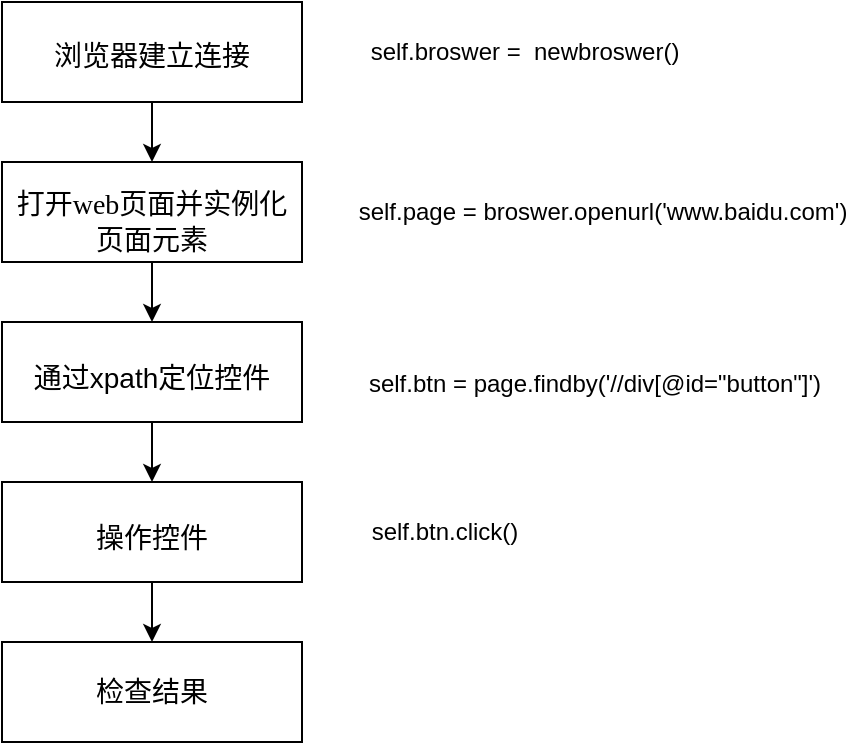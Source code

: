 <mxfile version="13.3.5" type="github"><diagram name="webank" id="Qk6hA4vjibw8E1JIk7vS"><mxGraphModel dx="782" dy="387" grid="1" gridSize="10" guides="1" tooltips="1" connect="1" arrows="1" fold="1" page="1" pageScale="1" pageWidth="827" pageHeight="1169" math="0" shadow="0"><root><mxCell id="0"/><mxCell id="1" parent="0"/><mxCell id="Xpgby056YiEZjBzTnJA7-1" style="edgeStyle=orthogonalEdgeStyle;rounded=0;orthogonalLoop=1;jettySize=auto;html=1;entryX=0.5;entryY=0;entryDx=0;entryDy=0;fontSize=14;" edge="1" parent="1" source="Xpgby056YiEZjBzTnJA7-2" target="Xpgby056YiEZjBzTnJA7-4"><mxGeometry relative="1" as="geometry"/></mxCell><mxCell id="Xpgby056YiEZjBzTnJA7-2" value="&lt;p style=&quot;line-height: 120% ; margin-top: 10pt ; margin-bottom: 0pt ; margin-left: 0in ; text-indent: 0in ; direction: ltr ; unicode-bidi: embed ; word-break: normal&quot;&gt;&lt;span&gt;&lt;font style=&quot;font-size: 14px&quot;&gt;浏览器建立连接&lt;/font&gt;&lt;/span&gt;&lt;/p&gt;" style="rounded=0;whiteSpace=wrap;html=1;align=center;verticalAlign=top;" vertex="1" parent="1"><mxGeometry x="110" y="40" width="150" height="50" as="geometry"/></mxCell><mxCell id="Xpgby056YiEZjBzTnJA7-3" value="" style="edgeStyle=orthogonalEdgeStyle;rounded=0;orthogonalLoop=1;jettySize=auto;html=1;fontSize=14;" edge="1" parent="1" source="Xpgby056YiEZjBzTnJA7-4" target="Xpgby056YiEZjBzTnJA7-8"><mxGeometry relative="1" as="geometry"/></mxCell><mxCell id="Xpgby056YiEZjBzTnJA7-4" value="&lt;p style=&quot;line-height: 120%; margin-top: 10pt; margin-bottom: 0pt; margin-left: 0in; text-indent: 0in; direction: ltr; unicode-bidi: embed; word-break: normal; font-size: 14px;&quot;&gt;&lt;span&gt;打开&lt;/span&gt;&lt;span style=&quot;font-family: &amp;quot;rockwell&amp;quot;&quot;&gt;web&lt;/span&gt;&lt;span&gt;页面并实例化页面元素&lt;/span&gt;&lt;/p&gt;" style="rounded=0;whiteSpace=wrap;html=1;align=center;verticalAlign=bottom;" vertex="1" parent="1"><mxGeometry x="110" y="120" width="150" height="50" as="geometry"/></mxCell><mxCell id="Xpgby056YiEZjBzTnJA7-5" value="self.broswer =&amp;nbsp; newbroswer()" style="text;html=1;align=center;verticalAlign=middle;resizable=0;points=[];autosize=1;" vertex="1" parent="1"><mxGeometry x="286" y="55" width="170" height="20" as="geometry"/></mxCell><mxCell id="Xpgby056YiEZjBzTnJA7-6" value="self.page = broswer.openurl('www.baidu.com')" style="text;html=1;align=center;verticalAlign=middle;resizable=0;points=[];autosize=1;" vertex="1" parent="1"><mxGeometry x="280" y="135" width="260" height="20" as="geometry"/></mxCell><mxCell id="Xpgby056YiEZjBzTnJA7-7" value="" style="edgeStyle=orthogonalEdgeStyle;rounded=0;orthogonalLoop=1;jettySize=auto;html=1;fontSize=14;" edge="1" parent="1" source="Xpgby056YiEZjBzTnJA7-8" target="Xpgby056YiEZjBzTnJA7-11"><mxGeometry relative="1" as="geometry"/></mxCell><mxCell id="Xpgby056YiEZjBzTnJA7-8" value="&lt;p style=&quot;line-height: 120% ; margin-top: 10pt ; margin-bottom: 0pt ; margin-left: 0in ; text-indent: 0in ; text-align: left ; direction: ltr ; unicode-bidi: embed ; word-break: normal ; font-size: 14px&quot;&gt;通过xpath定位控件&lt;/p&gt;" style="rounded=0;whiteSpace=wrap;html=1;align=center;verticalAlign=top;" vertex="1" parent="1"><mxGeometry x="110" y="200" width="150" height="50" as="geometry"/></mxCell><mxCell id="Xpgby056YiEZjBzTnJA7-9" value="self.btn = page.findby('//div[@id=&quot;button&quot;]')" style="text;html=1;align=center;verticalAlign=middle;resizable=0;points=[];autosize=1;" vertex="1" parent="1"><mxGeometry x="286" y="221" width="240" height="20" as="geometry"/></mxCell><mxCell id="Xpgby056YiEZjBzTnJA7-10" value="" style="edgeStyle=orthogonalEdgeStyle;rounded=0;orthogonalLoop=1;jettySize=auto;html=1;fontSize=14;" edge="1" parent="1" source="Xpgby056YiEZjBzTnJA7-11" target="Xpgby056YiEZjBzTnJA7-13"><mxGeometry relative="1" as="geometry"/></mxCell><mxCell id="Xpgby056YiEZjBzTnJA7-11" value="&lt;p style=&quot;line-height: 120% ; margin-top: 10pt ; margin-bottom: 0pt ; margin-left: 0in ; text-indent: 0in ; text-align: left ; direction: ltr ; unicode-bidi: embed ; word-break: normal ; font-size: 14px&quot;&gt;操作控件&lt;/p&gt;" style="rounded=0;whiteSpace=wrap;html=1;align=center;verticalAlign=top;" vertex="1" parent="1"><mxGeometry x="110" y="280" width="150" height="50" as="geometry"/></mxCell><mxCell id="Xpgby056YiEZjBzTnJA7-12" value="self.btn.click()" style="text;html=1;align=center;verticalAlign=middle;resizable=0;points=[];autosize=1;" vertex="1" parent="1"><mxGeometry x="286" y="295" width="90" height="20" as="geometry"/></mxCell><mxCell id="Xpgby056YiEZjBzTnJA7-13" value="检查结果" style="rounded=0;whiteSpace=wrap;html=1;align=center;verticalAlign=middle;fontSize=14;" vertex="1" parent="1"><mxGeometry x="110" y="360" width="150" height="50" as="geometry"/></mxCell></root></mxGraphModel></diagram></mxfile>